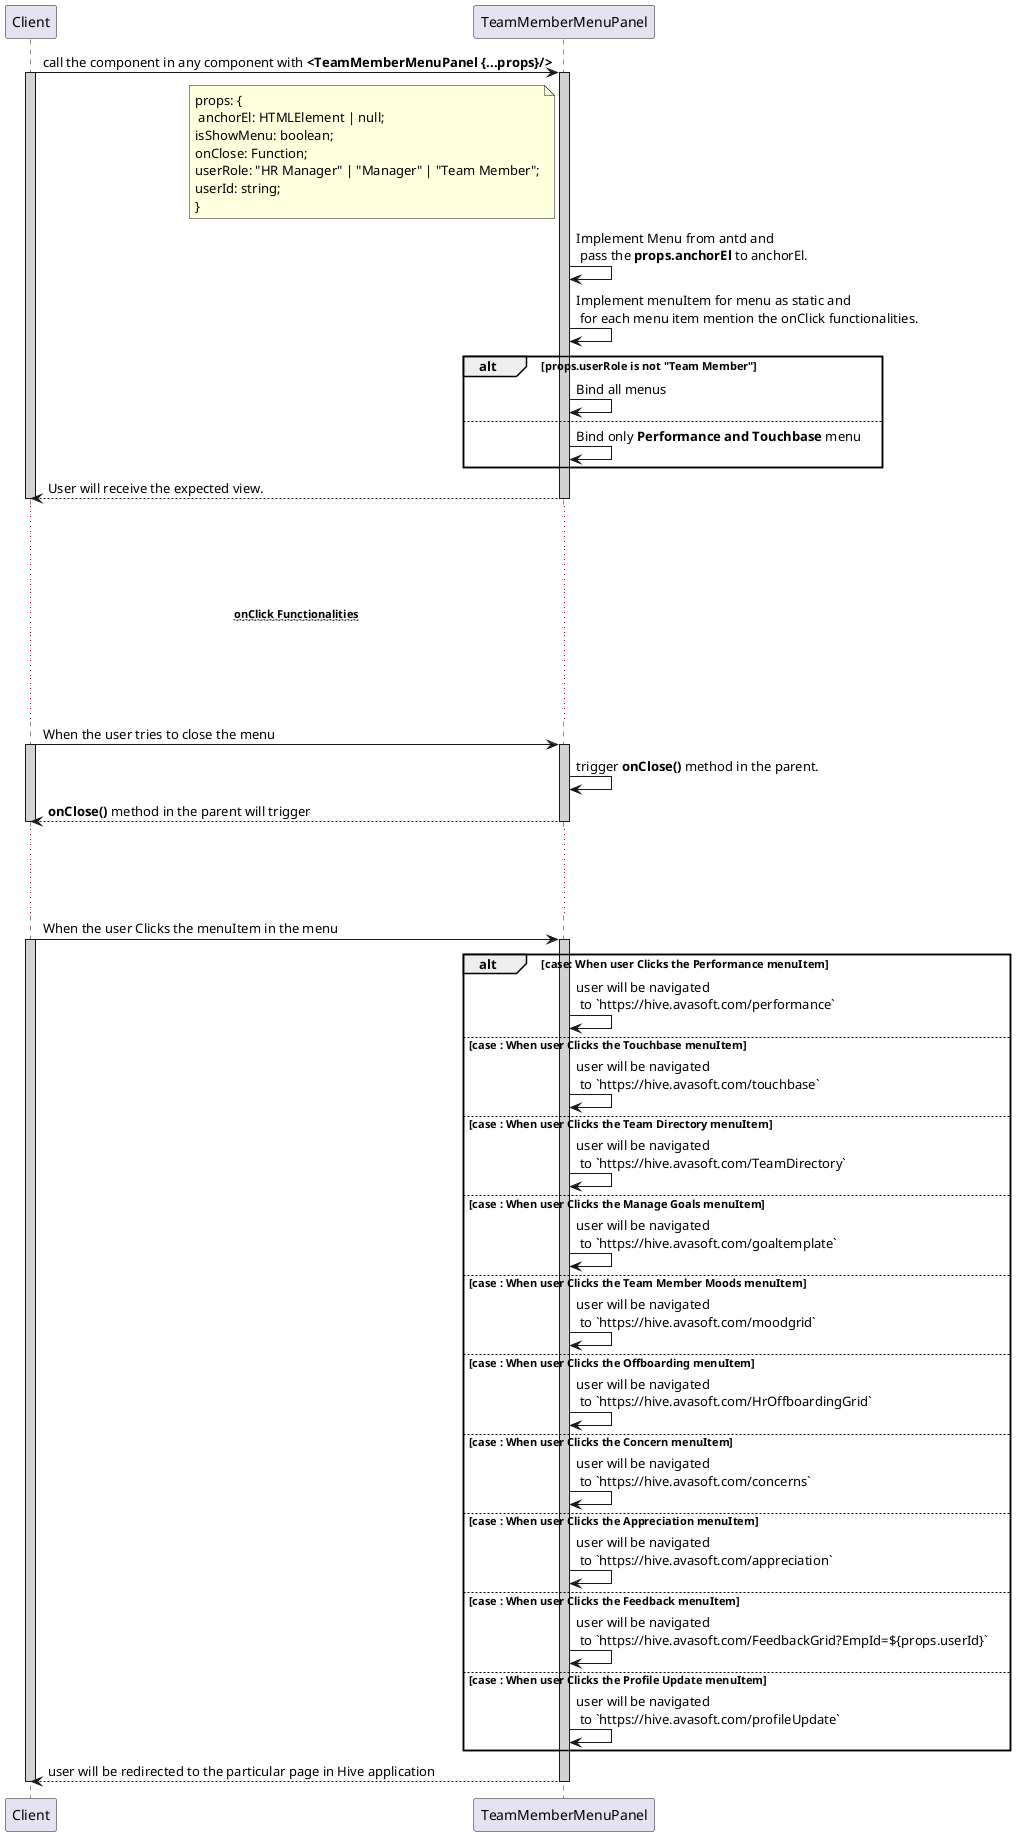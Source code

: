 @startuml TeamMemberMenuPanel sequence Diagram
participant Client
participant TeamMemberMenuPanel

Client -> TeamMemberMenuPanel : call the component in any component with **<TeamMemberMenuPanel {...props}/>**
activate Client #D3D3D3
    activate TeamMemberMenuPanel #D3D3D3
        note left of TeamMemberMenuPanel : props: {\n anchorEl: HTMLElement | null;\nisShowMenu: boolean;\nonClose: Function;\nuserRole: "HR Manager" | "Manager" | "Team Member";\nuserId: string; \n}
        TeamMemberMenuPanel -> TeamMemberMenuPanel : Implement Menu from antd and\n pass the **props.anchorEl** to anchorEl.
        TeamMemberMenuPanel -> TeamMemberMenuPanel : Implement menuItem for menu as static and\n for each menu item mention the onClick functionalities.
        alt props.userRole is not "Team Member"
            TeamMemberMenuPanel -> TeamMemberMenuPanel : Bind all menus
        else 
            TeamMemberMenuPanel -> TeamMemberMenuPanel : Bind only **Performance and Touchbase** menu
        end
        Client <-- TeamMemberMenuPanel : User will receive the expected view.
    deactivate TeamMemberMenuPanel
deactivate Client

... ...
... ...
...~~**onClick Functionalities**~~ ...
... ...
... ...

Client -> TeamMemberMenuPanel : When the user tries to close the menu 
activate Client #D3D3D3
    activate TeamMemberMenuPanel #D3D3D3
        TeamMemberMenuPanel -> TeamMemberMenuPanel : trigger **onClose()** method in the parent.
        Client <-- TeamMemberMenuPanel : **onClose()** method in the parent will trigger
    deactivate TeamMemberMenuPanel
deactivate Client

... ...
... ...


Client -> TeamMemberMenuPanel : When the user Clicks the menuItem in the menu 
activate Client #D3D3D3
    activate TeamMemberMenuPanel #D3D3D3
        alt case: When user Clicks the **Performance** menuItem
            TeamMemberMenuPanel -> TeamMemberMenuPanel : user will be navigated\n to `https://hive.avasoft.com/performance`
        else case : When user Clicks the **Touchbase** menuItem
            TeamMemberMenuPanel -> TeamMemberMenuPanel : user will be navigated\n to `https://hive.avasoft.com/touchbase`
        else case : When user Clicks the **Team Directory** menuItem
            TeamMemberMenuPanel -> TeamMemberMenuPanel : user will be navigated\n to `https://hive.avasoft.com/TeamDirectory`
        else case : When user Clicks the **Manage Goals** menuItem
            TeamMemberMenuPanel -> TeamMemberMenuPanel : user will be navigated\n to `https://hive.avasoft.com/goaltemplate`
        else case : When user Clicks the **Team Member Moods** menuItem
            TeamMemberMenuPanel -> TeamMemberMenuPanel : user will be navigated\n to `https://hive.avasoft.com/moodgrid`
        else case : When user Clicks the **Offboarding** menuItem
            TeamMemberMenuPanel -> TeamMemberMenuPanel : user will be navigated\n to `https://hive.avasoft.com/HrOffboardingGrid`
        else case : When user Clicks the **Concern** menuItem
            TeamMemberMenuPanel -> TeamMemberMenuPanel : user will be navigated\n to `https://hive.avasoft.com/concerns`
        else case : When user Clicks the **Appreciation** menuItem
            TeamMemberMenuPanel -> TeamMemberMenuPanel : user will be navigated\n to `https://hive.avasoft.com/appreciation`
        else case : When user Clicks the **Feedback** menuItem
            TeamMemberMenuPanel -> TeamMemberMenuPanel : user will be navigated\n to `https://hive.avasoft.com/FeedbackGrid?EmpId=${props.userId}`
        else case : When user Clicks the **Profile Update** menuItem
            TeamMemberMenuPanel -> TeamMemberMenuPanel : user will be navigated\n to `https://hive.avasoft.com/profileUpdate`
        end
        Client <-- TeamMemberMenuPanel : user will be redirected to the particular page in Hive application
    deactivate TeamMemberMenuPanel
deactivate Client

@enduml